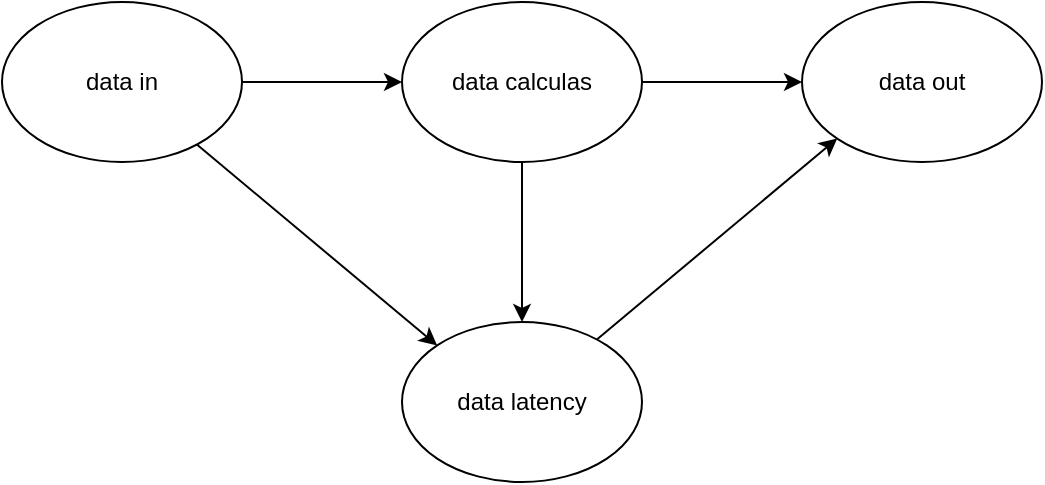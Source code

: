 <mxfile version="22.0.4" type="github">
  <diagram name="第 1 页" id="zrb9tOiuhmj_fzCseU0Y">
    <mxGraphModel dx="1024" dy="586" grid="0" gridSize="10" guides="1" tooltips="1" connect="1" arrows="1" fold="1" page="1" pageScale="1" pageWidth="827" pageHeight="1169" math="0" shadow="0">
      <root>
        <mxCell id="0" />
        <mxCell id="1" parent="0" />
        <mxCell id="ZPVSHkhw1Dzb788kGk7B-6" value="" style="edgeStyle=orthogonalEdgeStyle;rounded=0;orthogonalLoop=1;jettySize=auto;html=1;" edge="1" parent="1" source="ZPVSHkhw1Dzb788kGk7B-1" target="ZPVSHkhw1Dzb788kGk7B-5">
          <mxGeometry relative="1" as="geometry" />
        </mxCell>
        <mxCell id="ZPVSHkhw1Dzb788kGk7B-8" value="" style="edgeStyle=orthogonalEdgeStyle;rounded=0;orthogonalLoop=1;jettySize=auto;html=1;" edge="1" parent="1" source="ZPVSHkhw1Dzb788kGk7B-1" target="ZPVSHkhw1Dzb788kGk7B-7">
          <mxGeometry relative="1" as="geometry" />
        </mxCell>
        <mxCell id="ZPVSHkhw1Dzb788kGk7B-1" value="data calculas" style="ellipse;whiteSpace=wrap;html=1;" vertex="1" parent="1">
          <mxGeometry x="360" y="195" width="120" height="80" as="geometry" />
        </mxCell>
        <mxCell id="ZPVSHkhw1Dzb788kGk7B-4" style="edgeStyle=orthogonalEdgeStyle;rounded=0;orthogonalLoop=1;jettySize=auto;html=1;" edge="1" parent="1" source="ZPVSHkhw1Dzb788kGk7B-2" target="ZPVSHkhw1Dzb788kGk7B-1">
          <mxGeometry relative="1" as="geometry" />
        </mxCell>
        <mxCell id="ZPVSHkhw1Dzb788kGk7B-9" style="rounded=0;orthogonalLoop=1;jettySize=auto;html=1;entryX=0;entryY=0;entryDx=0;entryDy=0;" edge="1" parent="1" source="ZPVSHkhw1Dzb788kGk7B-2" target="ZPVSHkhw1Dzb788kGk7B-7">
          <mxGeometry relative="1" as="geometry" />
        </mxCell>
        <mxCell id="ZPVSHkhw1Dzb788kGk7B-2" value="data in" style="ellipse;whiteSpace=wrap;html=1;" vertex="1" parent="1">
          <mxGeometry x="160" y="195" width="120" height="80" as="geometry" />
        </mxCell>
        <mxCell id="ZPVSHkhw1Dzb788kGk7B-5" value="data out" style="ellipse;whiteSpace=wrap;html=1;" vertex="1" parent="1">
          <mxGeometry x="560" y="195" width="120" height="80" as="geometry" />
        </mxCell>
        <mxCell id="ZPVSHkhw1Dzb788kGk7B-10" style="rounded=0;orthogonalLoop=1;jettySize=auto;html=1;entryX=0;entryY=1;entryDx=0;entryDy=0;" edge="1" parent="1" source="ZPVSHkhw1Dzb788kGk7B-7" target="ZPVSHkhw1Dzb788kGk7B-5">
          <mxGeometry relative="1" as="geometry" />
        </mxCell>
        <mxCell id="ZPVSHkhw1Dzb788kGk7B-7" value="data latency" style="ellipse;whiteSpace=wrap;html=1;" vertex="1" parent="1">
          <mxGeometry x="360" y="355" width="120" height="80" as="geometry" />
        </mxCell>
      </root>
    </mxGraphModel>
  </diagram>
</mxfile>

